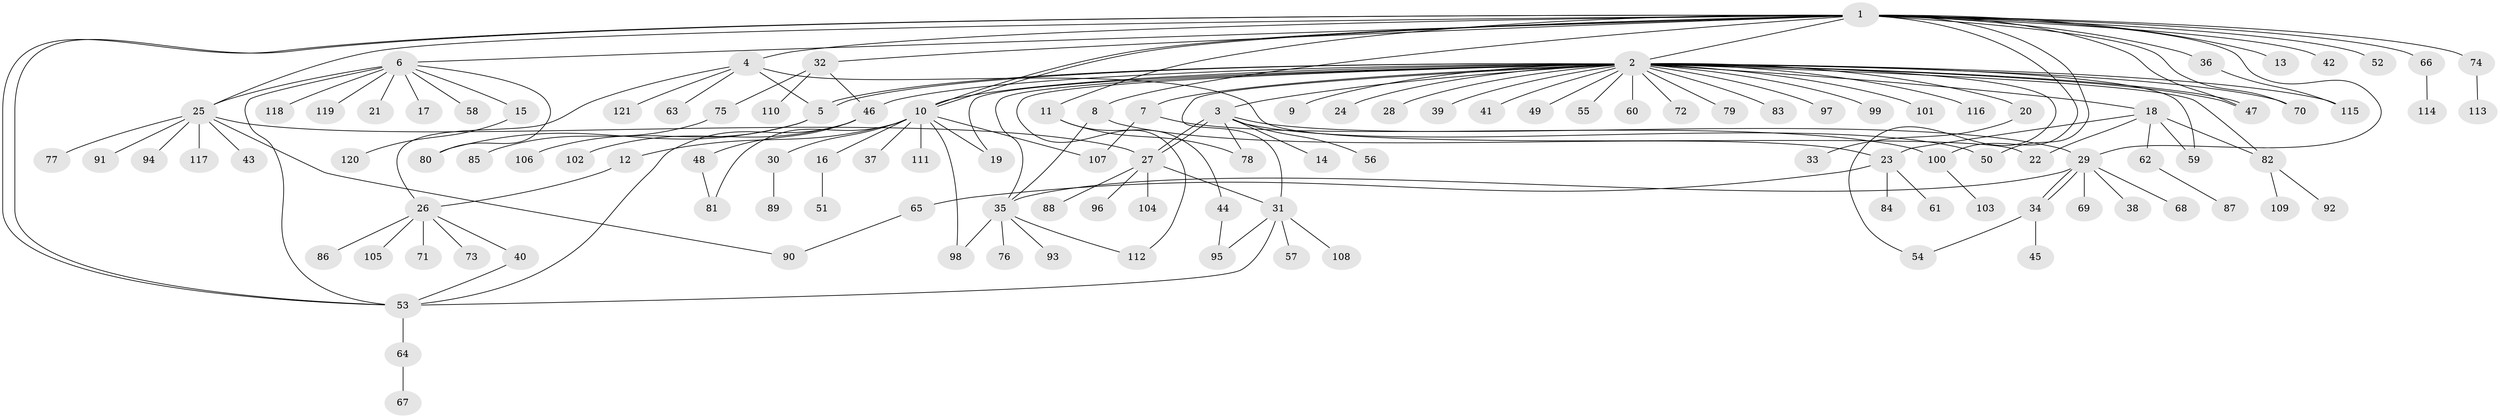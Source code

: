 // Generated by graph-tools (version 1.1) at 2025/14/03/09/25 04:14:22]
// undirected, 121 vertices, 159 edges
graph export_dot {
graph [start="1"]
  node [color=gray90,style=filled];
  1;
  2;
  3;
  4;
  5;
  6;
  7;
  8;
  9;
  10;
  11;
  12;
  13;
  14;
  15;
  16;
  17;
  18;
  19;
  20;
  21;
  22;
  23;
  24;
  25;
  26;
  27;
  28;
  29;
  30;
  31;
  32;
  33;
  34;
  35;
  36;
  37;
  38;
  39;
  40;
  41;
  42;
  43;
  44;
  45;
  46;
  47;
  48;
  49;
  50;
  51;
  52;
  53;
  54;
  55;
  56;
  57;
  58;
  59;
  60;
  61;
  62;
  63;
  64;
  65;
  66;
  67;
  68;
  69;
  70;
  71;
  72;
  73;
  74;
  75;
  76;
  77;
  78;
  79;
  80;
  81;
  82;
  83;
  84;
  85;
  86;
  87;
  88;
  89;
  90;
  91;
  92;
  93;
  94;
  95;
  96;
  97;
  98;
  99;
  100;
  101;
  102;
  103;
  104;
  105;
  106;
  107;
  108;
  109;
  110;
  111;
  112;
  113;
  114;
  115;
  116;
  117;
  118;
  119;
  120;
  121;
  1 -- 2;
  1 -- 4;
  1 -- 6;
  1 -- 8;
  1 -- 10;
  1 -- 10;
  1 -- 11;
  1 -- 13;
  1 -- 25;
  1 -- 29;
  1 -- 32;
  1 -- 36;
  1 -- 42;
  1 -- 47;
  1 -- 50;
  1 -- 52;
  1 -- 53;
  1 -- 53;
  1 -- 66;
  1 -- 70;
  1 -- 74;
  1 -- 100;
  2 -- 3;
  2 -- 5;
  2 -- 5;
  2 -- 7;
  2 -- 9;
  2 -- 10;
  2 -- 18;
  2 -- 19;
  2 -- 20;
  2 -- 24;
  2 -- 28;
  2 -- 31;
  2 -- 35;
  2 -- 39;
  2 -- 41;
  2 -- 46;
  2 -- 47;
  2 -- 47;
  2 -- 49;
  2 -- 54;
  2 -- 55;
  2 -- 59;
  2 -- 60;
  2 -- 70;
  2 -- 72;
  2 -- 79;
  2 -- 82;
  2 -- 83;
  2 -- 97;
  2 -- 99;
  2 -- 101;
  2 -- 112;
  2 -- 115;
  2 -- 116;
  3 -- 14;
  3 -- 27;
  3 -- 27;
  3 -- 29;
  3 -- 50;
  3 -- 56;
  3 -- 78;
  4 -- 5;
  4 -- 22;
  4 -- 26;
  4 -- 63;
  4 -- 121;
  5 -- 80;
  5 -- 106;
  6 -- 15;
  6 -- 17;
  6 -- 21;
  6 -- 25;
  6 -- 53;
  6 -- 58;
  6 -- 80;
  6 -- 118;
  6 -- 119;
  7 -- 100;
  7 -- 107;
  8 -- 23;
  8 -- 35;
  10 -- 12;
  10 -- 16;
  10 -- 19;
  10 -- 30;
  10 -- 37;
  10 -- 81;
  10 -- 98;
  10 -- 107;
  10 -- 111;
  11 -- 44;
  11 -- 78;
  12 -- 26;
  15 -- 120;
  16 -- 51;
  18 -- 22;
  18 -- 23;
  18 -- 59;
  18 -- 62;
  18 -- 82;
  20 -- 33;
  23 -- 61;
  23 -- 65;
  23 -- 84;
  25 -- 27;
  25 -- 43;
  25 -- 77;
  25 -- 90;
  25 -- 91;
  25 -- 94;
  25 -- 117;
  26 -- 40;
  26 -- 71;
  26 -- 73;
  26 -- 86;
  26 -- 105;
  27 -- 31;
  27 -- 88;
  27 -- 96;
  27 -- 104;
  29 -- 34;
  29 -- 34;
  29 -- 35;
  29 -- 38;
  29 -- 68;
  29 -- 69;
  30 -- 89;
  31 -- 53;
  31 -- 57;
  31 -- 95;
  31 -- 108;
  32 -- 46;
  32 -- 75;
  32 -- 110;
  34 -- 45;
  34 -- 54;
  35 -- 76;
  35 -- 93;
  35 -- 98;
  35 -- 112;
  36 -- 115;
  40 -- 53;
  44 -- 95;
  46 -- 48;
  46 -- 53;
  46 -- 102;
  48 -- 81;
  53 -- 64;
  62 -- 87;
  64 -- 67;
  65 -- 90;
  66 -- 114;
  74 -- 113;
  75 -- 85;
  82 -- 92;
  82 -- 109;
  100 -- 103;
}
